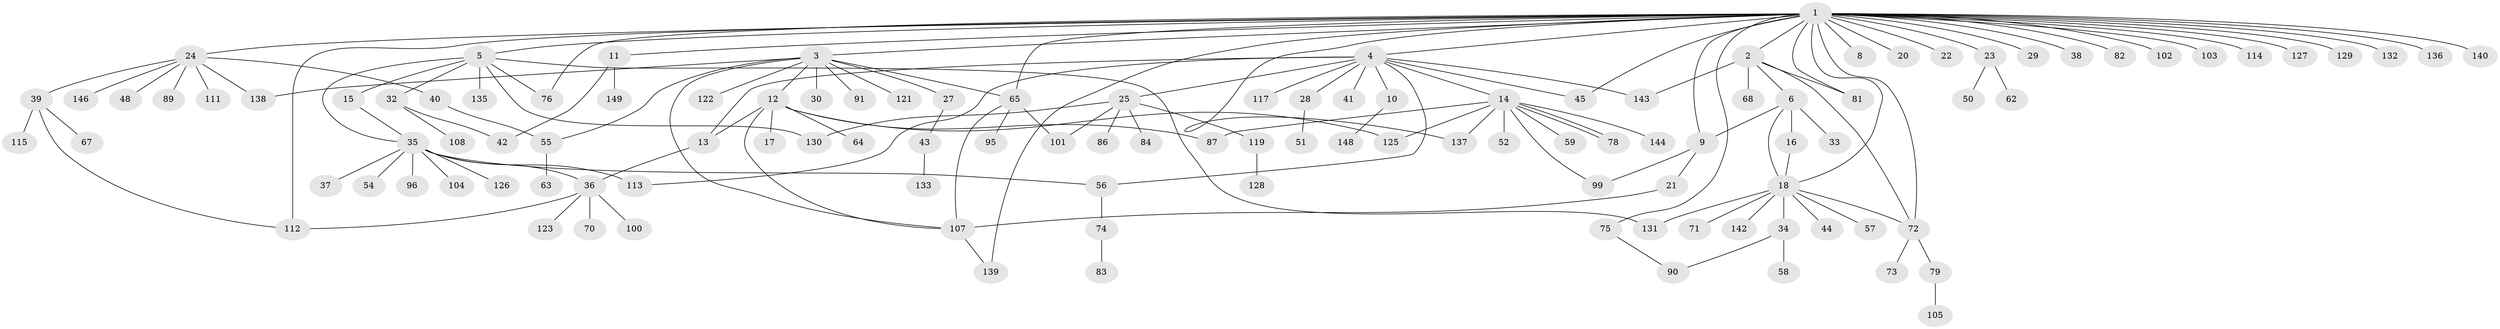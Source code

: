 // original degree distribution, {33: 0.006711409395973154, 6: 0.026845637583892617, 9: 0.013422818791946308, 13: 0.006711409395973154, 2: 0.2483221476510067, 1: 0.5167785234899329, 4: 0.040268456375838924, 3: 0.06711409395973154, 8: 0.020134228187919462, 11: 0.006711409395973154, 10: 0.006711409395973154, 7: 0.006711409395973154, 5: 0.03355704697986577}
// Generated by graph-tools (version 1.1) at 2025/41/03/06/25 10:41:50]
// undirected, 117 vertices, 149 edges
graph export_dot {
graph [start="1"]
  node [color=gray90,style=filled];
  1 [super="+120"];
  2 [super="+7"];
  3 [super="+66"];
  4 [super="+46"];
  5 [super="+77"];
  6 [super="+147"];
  8;
  9;
  10 [super="+94"];
  11;
  12 [super="+53"];
  13 [super="+80"];
  14 [super="+97"];
  15 [super="+26"];
  16;
  17;
  18 [super="+19"];
  20;
  21;
  22;
  23;
  24 [super="+145"];
  25 [super="+85"];
  27 [super="+31"];
  28;
  29;
  30;
  32 [super="+88"];
  33;
  34 [super="+93"];
  35 [super="+49"];
  36 [super="+60"];
  37;
  38;
  39;
  40;
  41;
  42 [super="+61"];
  43;
  44 [super="+47"];
  45;
  48;
  50;
  51;
  52 [super="+109"];
  54 [super="+92"];
  55 [super="+69"];
  56 [super="+124"];
  57;
  58;
  59;
  62;
  63 [super="+110"];
  64;
  65;
  67;
  68;
  70;
  71;
  72 [super="+98"];
  73;
  74 [super="+118"];
  75 [super="+106"];
  76;
  78;
  79;
  81;
  82;
  83;
  84;
  86;
  87;
  89;
  90;
  91;
  95;
  96;
  99;
  100;
  101 [super="+141"];
  102;
  103;
  104;
  105;
  107 [super="+134"];
  108;
  111;
  112 [super="+116"];
  113;
  114;
  115;
  117;
  119;
  121;
  122;
  123;
  125;
  126;
  127;
  128;
  129;
  130;
  131;
  132;
  133;
  135;
  136;
  137;
  138;
  139;
  140;
  142;
  143;
  144;
  146;
  148;
  149;
  1 -- 2;
  1 -- 3;
  1 -- 4;
  1 -- 5;
  1 -- 8;
  1 -- 9;
  1 -- 11;
  1 -- 18;
  1 -- 20;
  1 -- 22;
  1 -- 23;
  1 -- 24;
  1 -- 29;
  1 -- 38;
  1 -- 45;
  1 -- 65;
  1 -- 72;
  1 -- 75;
  1 -- 76;
  1 -- 81;
  1 -- 82;
  1 -- 102;
  1 -- 103;
  1 -- 112;
  1 -- 114;
  1 -- 127;
  1 -- 129;
  1 -- 132;
  1 -- 136;
  1 -- 137;
  1 -- 139;
  1 -- 140;
  2 -- 6;
  2 -- 68;
  2 -- 81;
  2 -- 143;
  2 -- 72;
  3 -- 12;
  3 -- 27;
  3 -- 30;
  3 -- 55;
  3 -- 65;
  3 -- 91;
  3 -- 122;
  3 -- 107;
  3 -- 121;
  3 -- 138;
  4 -- 10;
  4 -- 13;
  4 -- 14;
  4 -- 25;
  4 -- 28;
  4 -- 41;
  4 -- 45;
  4 -- 56;
  4 -- 113;
  4 -- 117;
  4 -- 143;
  5 -- 15 [weight=2];
  5 -- 32;
  5 -- 130;
  5 -- 131;
  5 -- 135;
  5 -- 76;
  5 -- 35;
  6 -- 9;
  6 -- 16;
  6 -- 18;
  6 -- 33;
  9 -- 21;
  9 -- 99;
  10 -- 148;
  11 -- 42;
  11 -- 149;
  12 -- 17;
  12 -- 64;
  12 -- 87;
  12 -- 107;
  12 -- 125;
  12 -- 13;
  13 -- 36;
  14 -- 52;
  14 -- 59;
  14 -- 78;
  14 -- 78;
  14 -- 87;
  14 -- 99;
  14 -- 125;
  14 -- 137 [weight=2];
  14 -- 144;
  15 -- 35;
  16 -- 18;
  18 -- 34 [weight=2];
  18 -- 44;
  18 -- 71;
  18 -- 72;
  18 -- 131;
  18 -- 142;
  18 -- 57;
  21 -- 107;
  23 -- 50;
  23 -- 62;
  24 -- 39;
  24 -- 40;
  24 -- 48;
  24 -- 89;
  24 -- 111;
  24 -- 138;
  24 -- 146;
  25 -- 84;
  25 -- 86;
  25 -- 101;
  25 -- 119;
  25 -- 130;
  27 -- 43;
  28 -- 51;
  32 -- 108;
  32 -- 42;
  34 -- 58;
  34 -- 90;
  35 -- 36 [weight=2];
  35 -- 37;
  35 -- 56;
  35 -- 96;
  35 -- 104;
  35 -- 113;
  35 -- 54;
  35 -- 126;
  36 -- 70;
  36 -- 100;
  36 -- 112;
  36 -- 123;
  39 -- 67;
  39 -- 112;
  39 -- 115;
  40 -- 55;
  43 -- 133;
  55 -- 63;
  56 -- 74;
  65 -- 95;
  65 -- 107;
  65 -- 101;
  72 -- 73;
  72 -- 79;
  74 -- 83;
  75 -- 90;
  79 -- 105;
  107 -- 139;
  119 -- 128;
}
